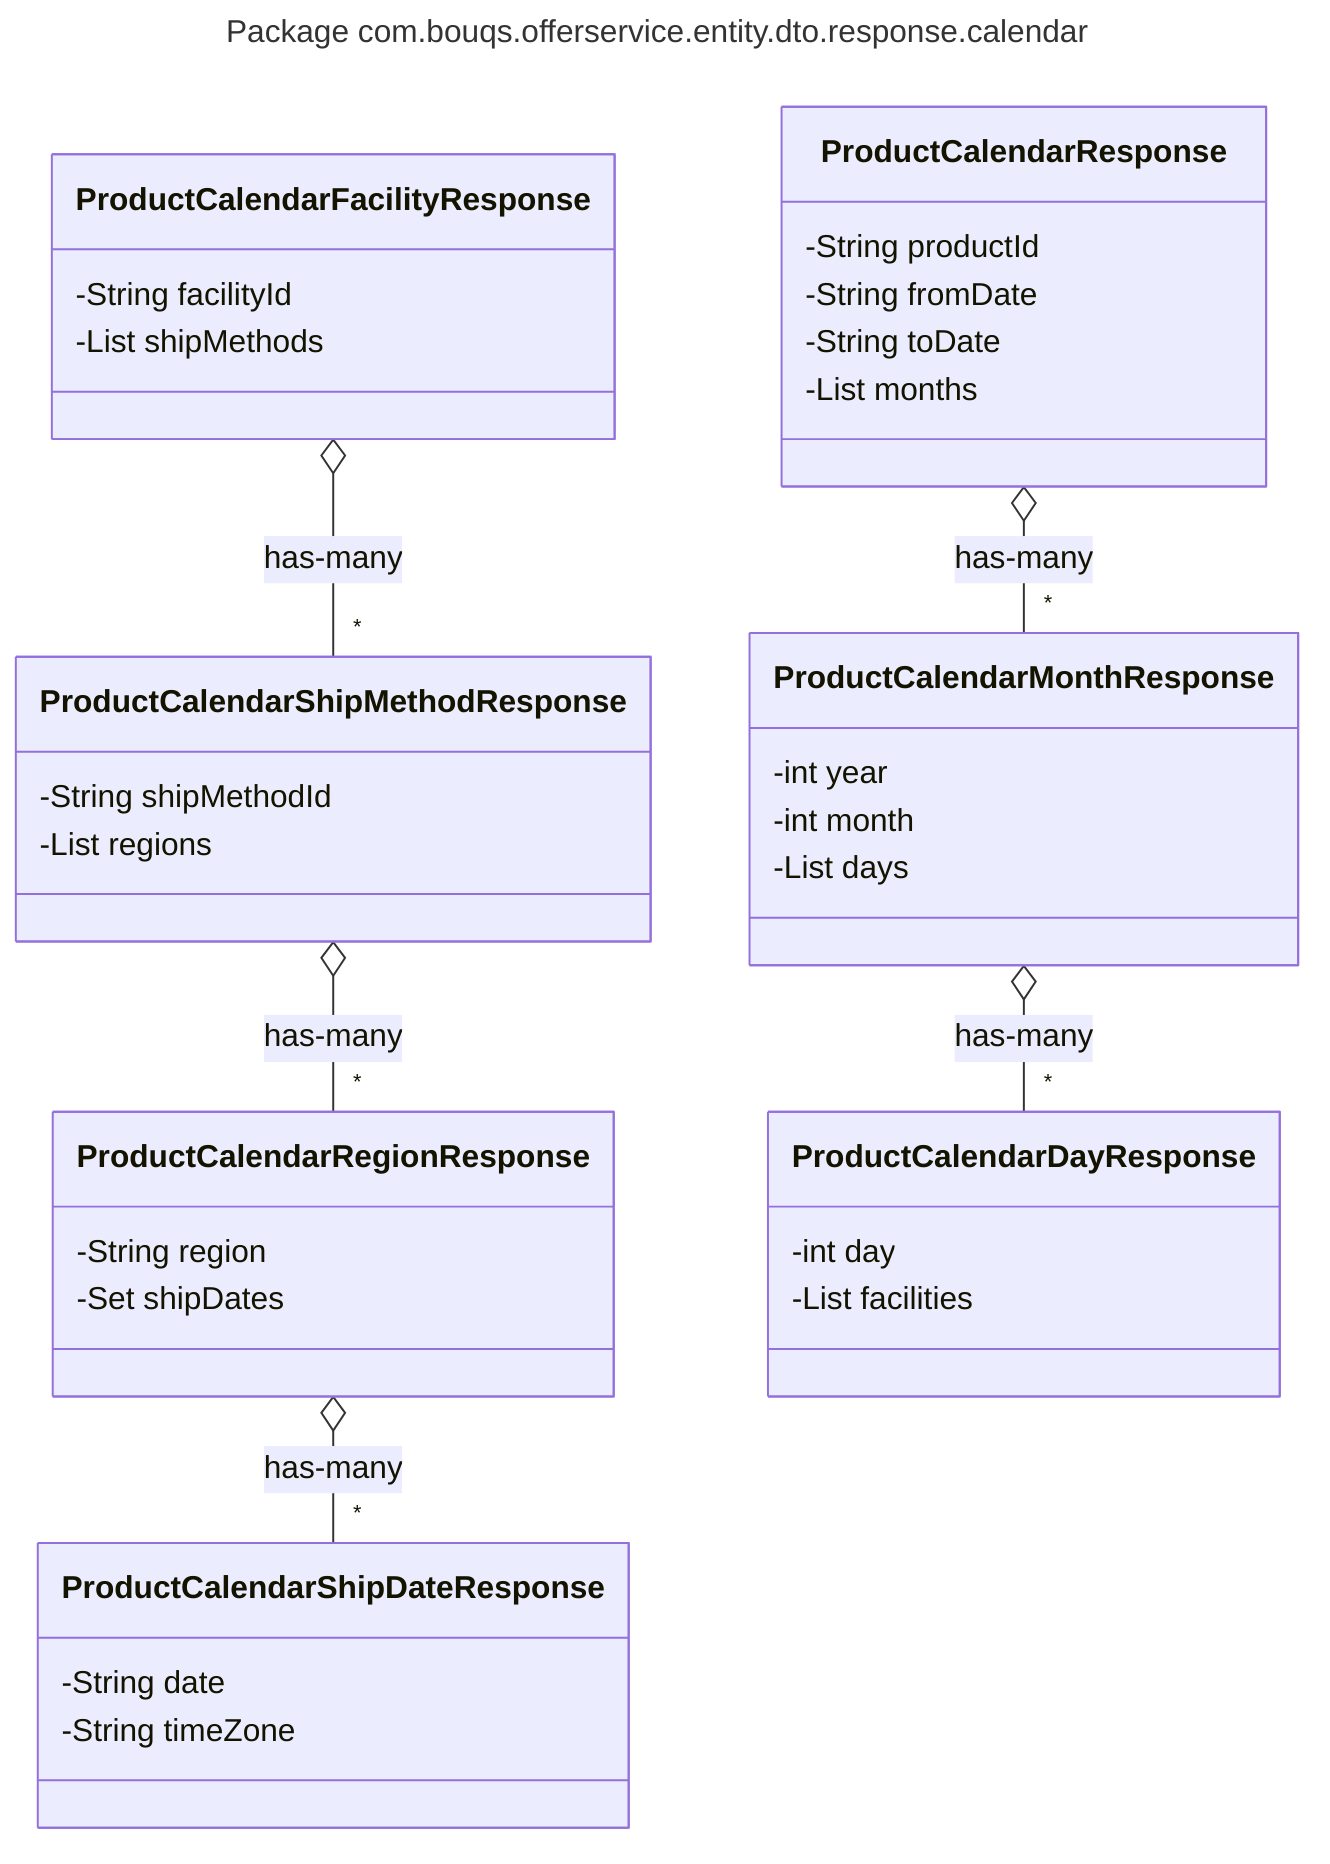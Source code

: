 ---
title: Package com.bouqs.offerservice.entity.dto.response.calendar
---
classDiagram
    class ProductCalendarRegionResponse{
        -String region
        -Set<ProductCalendarShipDateResponse> shipDates
    }

    class ProductCalendarResponse{
        -String productId
        -String fromDate
        -String toDate
        -List<ProductCalendarMonthResponse> months
    }

    class ProductCalendarDayResponse{
        -int day
        -List<ProductCalendarFacilityResponse> facilities
    }

    class ProductCalendarFacilityResponse{
        -String facilityId
        -List<ProductCalendarShipMethodResponse> shipMethods
    }

    class ProductCalendarMonthResponse{
        -int year
        -int month
        -List<ProductCalendarDayResponse> days
    }

    class ProductCalendarShipMethodResponse{
        -String shipMethodId
        -List<ProductCalendarRegionResponse> regions
    }

    class ProductCalendarShipDateResponse{
        -String date
        -String timeZone
    }

    ProductCalendarResponse o-- "*" ProductCalendarMonthResponse: has-many
    ProductCalendarMonthResponse o-- "*" ProductCalendarDayResponse: has-many
    ProductCalendarFacilityResponse o-- "*" ProductCalendarShipMethodResponse: has-many
    ProductCalendarShipMethodResponse o-- "*" ProductCalendarRegionResponse: has-many
    ProductCalendarRegionResponse o-- "*" ProductCalendarShipDateResponse: has-many